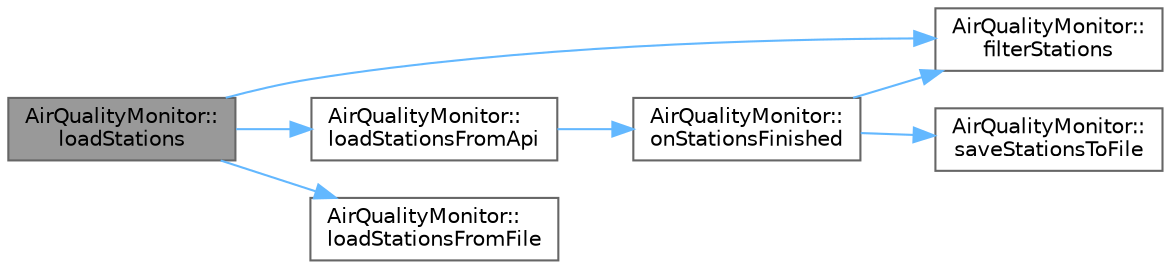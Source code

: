 digraph "AirQualityMonitor::loadStations"
{
 // LATEX_PDF_SIZE
  bgcolor="transparent";
  edge [fontname=Helvetica,fontsize=10,labelfontname=Helvetica,labelfontsize=10];
  node [fontname=Helvetica,fontsize=10,shape=box,height=0.2,width=0.4];
  rankdir="LR";
  Node1 [id="Node000001",label="AirQualityMonitor::\lloadStations",height=0.2,width=0.4,color="gray40", fillcolor="grey60", style="filled", fontcolor="black",tooltip="Ładuje dane stacji z pliku lokalnego lub API."];
  Node1 -> Node2 [id="edge1_Node000001_Node000002",color="steelblue1",style="solid",tooltip=" "];
  Node2 [id="Node000002",label="AirQualityMonitor::\lfilterStations",height=0.2,width=0.4,color="grey40", fillcolor="white", style="filled",URL="$class_air_quality_monitor.html#abdeb3354b91cda4d6795d8ce0c527a08",tooltip="Filtruje listę stacji na podstawie tekstu wyszukiwania."];
  Node1 -> Node3 [id="edge2_Node000001_Node000003",color="steelblue1",style="solid",tooltip=" "];
  Node3 [id="Node000003",label="AirQualityMonitor::\lloadStationsFromApi",height=0.2,width=0.4,color="grey40", fillcolor="white", style="filled",URL="$class_air_quality_monitor.html#ad91e2f75313bfbccd0c08c795b8bb0c3",tooltip="Ładuje dane stacji z API GIOŚ."];
  Node3 -> Node4 [id="edge3_Node000003_Node000004",color="steelblue1",style="solid",tooltip=" "];
  Node4 [id="Node000004",label="AirQualityMonitor::\lonStationsFinished",height=0.2,width=0.4,color="grey40", fillcolor="white", style="filled",URL="$class_air_quality_monitor.html#a850990845f595dd797522a17797f2663",tooltip="Obsługuje zakończenie pobierania danych stacji."];
  Node4 -> Node2 [id="edge4_Node000004_Node000002",color="steelblue1",style="solid",tooltip=" "];
  Node4 -> Node5 [id="edge5_Node000004_Node000005",color="steelblue1",style="solid",tooltip=" "];
  Node5 [id="Node000005",label="AirQualityMonitor::\lsaveStationsToFile",height=0.2,width=0.4,color="grey40", fillcolor="white", style="filled",URL="$class_air_quality_monitor.html#af2171a17af73ab8e50efb374ff8ddf19",tooltip="Zapisuje dane stacji do lokalnego pliku JSON."];
  Node1 -> Node6 [id="edge6_Node000001_Node000006",color="steelblue1",style="solid",tooltip=" "];
  Node6 [id="Node000006",label="AirQualityMonitor::\lloadStationsFromFile",height=0.2,width=0.4,color="grey40", fillcolor="white", style="filled",URL="$class_air_quality_monitor.html#a79dbbb95a1e239da80aa4e3df1265236",tooltip="Ładuje dane stacji z lokalnego pliku JSON."];
}

